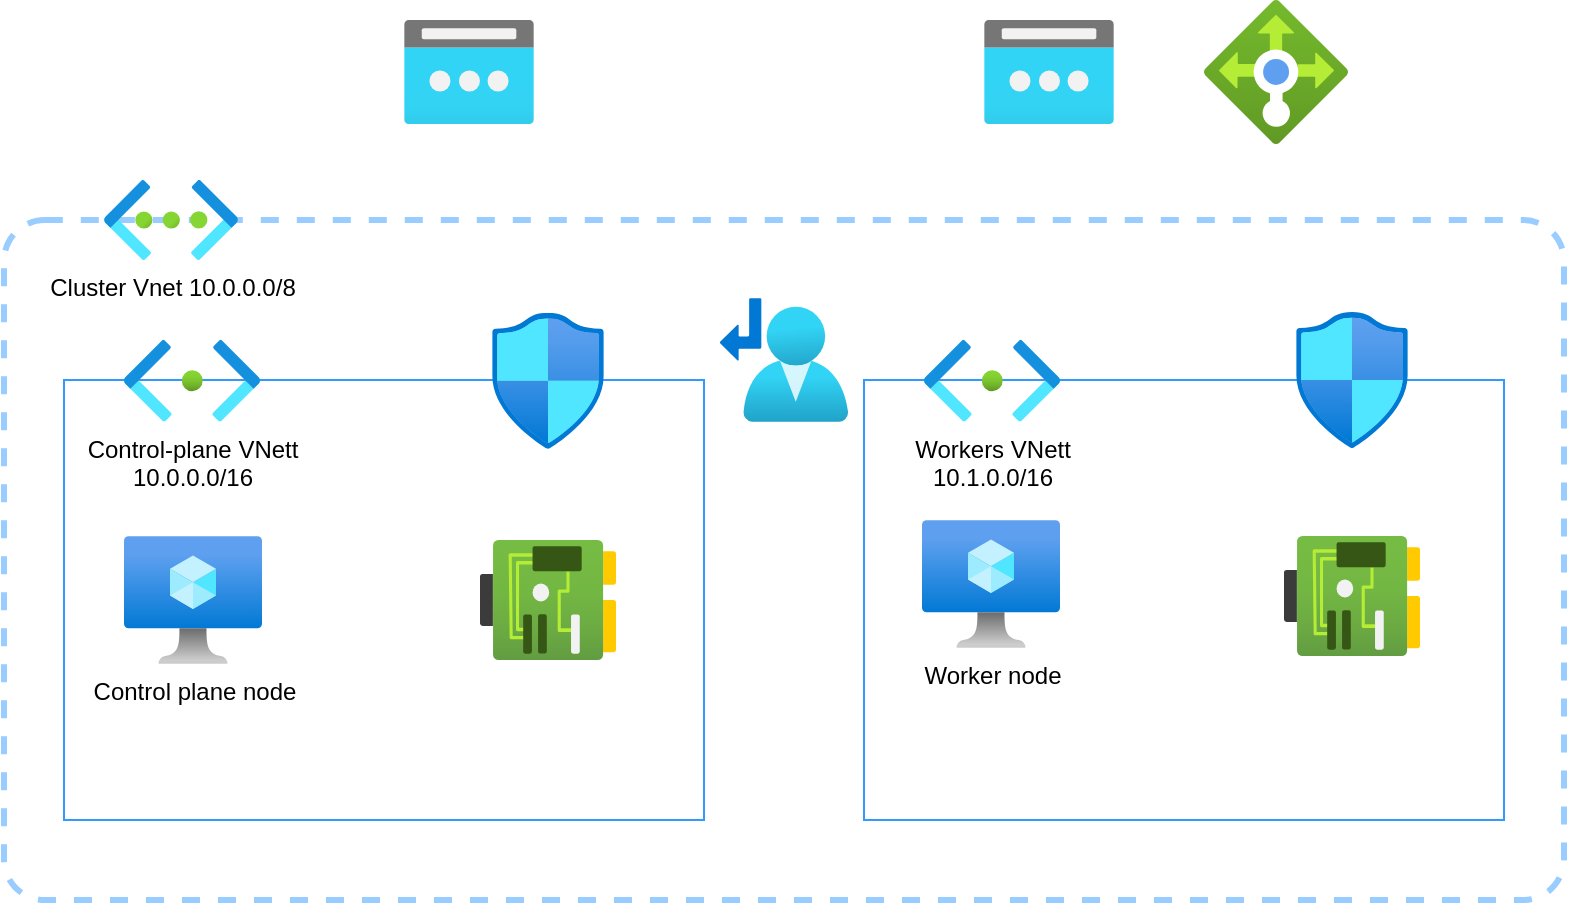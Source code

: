 <mxfile version="24.3.1" type="github">
  <diagram name="Page-1" id="tcnrpD948m4Wd1JhXOPj">
    <mxGraphModel dx="1434" dy="746" grid="1" gridSize="10" guides="1" tooltips="1" connect="1" arrows="1" fold="1" page="1" pageScale="1" pageWidth="850" pageHeight="1100" math="0" shadow="0">
      <root>
        <mxCell id="0" />
        <mxCell id="1" parent="0" />
        <mxCell id="xthVdg3xAjy0_anLzAHV-12" value="" style="rounded=1;whiteSpace=wrap;html=1;fillColor=#FFFFFF;strokeWidth=3;strokeColor=#99CCFF;shadow=0;arcSize=6;dashed=1;" vertex="1" parent="1">
          <mxGeometry x="50" y="170" width="780" height="340" as="geometry" />
        </mxCell>
        <mxCell id="xthVdg3xAjy0_anLzAHV-1" value="Cluster Vnet 10.0.0.0/8" style="image;aspect=fixed;html=1;points=[];align=center;fontSize=12;image=img/lib/azure2/networking/Virtual_Networks.svg;" vertex="1" parent="1">
          <mxGeometry x="100" y="150" width="67" height="40" as="geometry" />
        </mxCell>
        <mxCell id="xthVdg3xAjy0_anLzAHV-5" value="" style="rounded=0;whiteSpace=wrap;html=1;strokeColor=#3399FF;" vertex="1" parent="1">
          <mxGeometry x="80" y="250" width="320" height="220" as="geometry" />
        </mxCell>
        <mxCell id="xthVdg3xAjy0_anLzAHV-4" value="Control-plane VNett&lt;br&gt;10.0.0.0/16" style="image;aspect=fixed;html=1;points=[];align=center;fontSize=12;image=img/lib/azure2/networking/Subnet.svg;" vertex="1" parent="1">
          <mxGeometry x="110" y="230" width="68" height="40.72" as="geometry" />
        </mxCell>
        <mxCell id="xthVdg3xAjy0_anLzAHV-6" value="" style="rounded=0;whiteSpace=wrap;html=1;strokeColor=#3399FF;" vertex="1" parent="1">
          <mxGeometry x="480" y="250" width="320" height="220" as="geometry" />
        </mxCell>
        <mxCell id="xthVdg3xAjy0_anLzAHV-7" value="Workers VNett&lt;br&gt;10.1.0.0/16" style="image;aspect=fixed;html=1;points=[];align=center;fontSize=12;image=img/lib/azure2/networking/Subnet.svg;" vertex="1" parent="1">
          <mxGeometry x="510" y="230" width="68" height="40.72" as="geometry" />
        </mxCell>
        <mxCell id="xthVdg3xAjy0_anLzAHV-8" value="Control plane node&lt;div&gt;&lt;br/&gt;&lt;/div&gt;" style="image;aspect=fixed;html=1;points=[];align=center;fontSize=12;image=img/lib/azure2/compute/Virtual_Machine.svg;" vertex="1" parent="1">
          <mxGeometry x="110" y="328" width="69" height="64" as="geometry" />
        </mxCell>
        <mxCell id="xthVdg3xAjy0_anLzAHV-9" value="Worker node&lt;div&gt;&lt;br&gt;&lt;/div&gt;" style="image;aspect=fixed;html=1;points=[];align=center;fontSize=12;image=img/lib/azure2/compute/Virtual_Machine.svg;" vertex="1" parent="1">
          <mxGeometry x="509" y="320" width="69" height="64" as="geometry" />
        </mxCell>
        <mxCell id="xthVdg3xAjy0_anLzAHV-14" value="" style="image;aspect=fixed;html=1;points=[];align=center;fontSize=12;image=img/lib/azure2/networking/Network_Interfaces.svg;" vertex="1" parent="1">
          <mxGeometry x="288" y="330" width="68" height="60" as="geometry" />
        </mxCell>
        <mxCell id="xthVdg3xAjy0_anLzAHV-15" value="" style="image;aspect=fixed;html=1;points=[];align=center;fontSize=12;image=img/lib/azure2/networking/Network_Interfaces.svg;" vertex="1" parent="1">
          <mxGeometry x="690" y="328" width="68" height="60" as="geometry" />
        </mxCell>
        <mxCell id="xthVdg3xAjy0_anLzAHV-16" value="" style="image;aspect=fixed;html=1;points=[];align=center;fontSize=12;image=img/lib/azure2/networking/Public_IP_Addresses.svg;" vertex="1" parent="1">
          <mxGeometry x="250" y="70" width="65" height="52" as="geometry" />
        </mxCell>
        <mxCell id="xthVdg3xAjy0_anLzAHV-17" value="" style="image;aspect=fixed;html=1;points=[];align=center;fontSize=12;image=img/lib/azure2/networking/Load_Balancers.svg;" vertex="1" parent="1">
          <mxGeometry x="650" y="60" width="72" height="72" as="geometry" />
        </mxCell>
        <mxCell id="xthVdg3xAjy0_anLzAHV-18" value="" style="image;aspect=fixed;html=1;points=[];align=center;fontSize=12;image=img/lib/azure2/networking/Public_IP_Addresses.svg;" vertex="1" parent="1">
          <mxGeometry x="540" y="70" width="65" height="52" as="geometry" />
        </mxCell>
        <mxCell id="xthVdg3xAjy0_anLzAHV-19" value="" style="image;aspect=fixed;html=1;points=[];align=center;fontSize=12;image=img/lib/azure2/networking/Network_Security_Groups.svg;" vertex="1" parent="1">
          <mxGeometry x="294" y="216.36" width="56.0" height="68" as="geometry" />
        </mxCell>
        <mxCell id="xthVdg3xAjy0_anLzAHV-20" value="" style="image;aspect=fixed;html=1;points=[];align=center;fontSize=12;image=img/lib/azure2/networking/Network_Security_Groups.svg;" vertex="1" parent="1">
          <mxGeometry x="696" y="216" width="56.0" height="68" as="geometry" />
        </mxCell>
        <mxCell id="xthVdg3xAjy0_anLzAHV-21" value="" style="image;aspect=fixed;html=1;points=[];align=center;fontSize=12;image=img/lib/azure2/networking/Route_Tables.svg;" vertex="1" parent="1">
          <mxGeometry x="408" y="209" width="64" height="62" as="geometry" />
        </mxCell>
      </root>
    </mxGraphModel>
  </diagram>
</mxfile>
